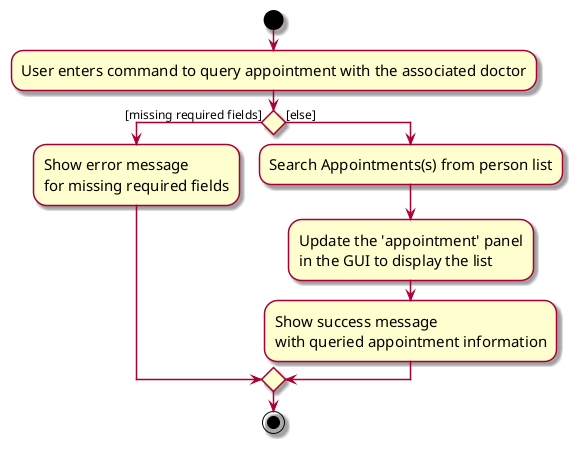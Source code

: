 @startuml
skin rose
skinparam ActivityFontSize 15
skinparam ArrowFontSize 12

start
:User enters command to query appointment with the associated doctor;


if () then ([missing required fields])
    :Show error message\nfor missing required fields;
else ([else])
    :Search Appointments(s) from person list;
    :Update the 'appointment' panel\nin the GUI to display the list;
    :Show success message\nwith queried appointment information;
endif


stop
@enduml
